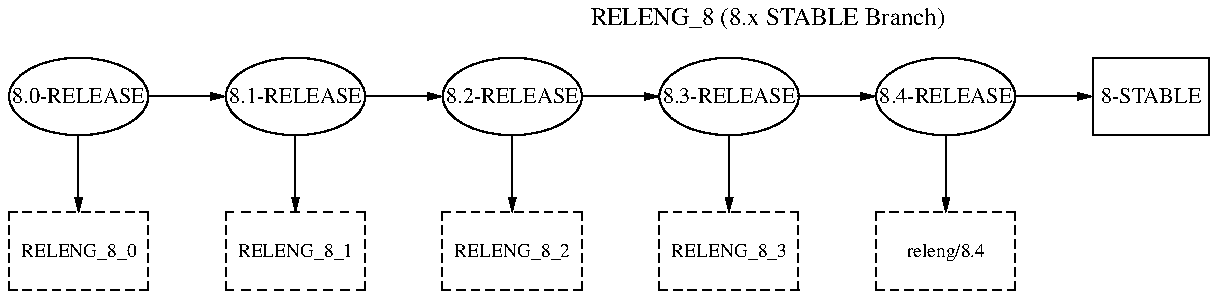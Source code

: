 .\" -*- nroff -*-
.\" $FreeBSD: head/share/images/articles/releng/branches-releng8.pic 41871 2013-06-08 13:58:56Z hrs $

.PS 6

RELENG_8_0_0_RELEASE:
	ellipse width .9 "\s-28.0-RELEASE\s+2"
        move right 4
        move up .5
        "\s-1RELENG_8 (8.x STABLE Branch)\s+1"

	line -> down from RELENG_8_0_0_RELEASE.s
RELENG_8_0:
	box width .9 "\s-3RELENG_8_0\s+3" dashed

	line -> right from RELENG_8_0_0_RELEASE.e
RELENG_8_1_0_RELEASE:
	ellipse width .9 "\s-28.1-RELEASE\s+2"

	line -> down from RELENG_8_1_0_RELEASE.s
RELENG_8_1:
	box width .9 "\s-3RELENG_8_1\s+3" dashed

	line -> right from RELENG_8_1_0_RELEASE.e
RELENG_8_2_0_RELEASE:
	ellipse width .9 "\s-28.2-RELEASE\s+2"

	line -> down from RELENG_8_2_0_RELEASE.s
RELENG_8_2:
	box width .9 "\s-3RELENG_8_2\s+3" dashed

	line -> right from RELENG_8_2_0_RELEASE.e
RELENG_8_3_0_RELEASE:
	ellipse width .9 "\s-28.3-RELEASE\s+2"

	line -> down from RELENG_8_3_0_RELEASE.s
RELENG_8_3:
	box width .9 "\s-3RELENG_8_3\s+3" dashed

	line -> right from RELENG_8_3_0_RELEASE.e
RELENG_8_4_0_RELEASE:
	ellipse width .9 "\s-28.4-RELEASE\s+2"

	line -> down from RELENG_8_4_0_RELEASE.s
RELENG_8_4:
	box width .9 "\s-3releng/8.4\s+3" dashed

	line -> right from RELENG_8_4_0_RELEASE.e
RELENG_8:box "\s-28-STABLE\s+2"

.PE
